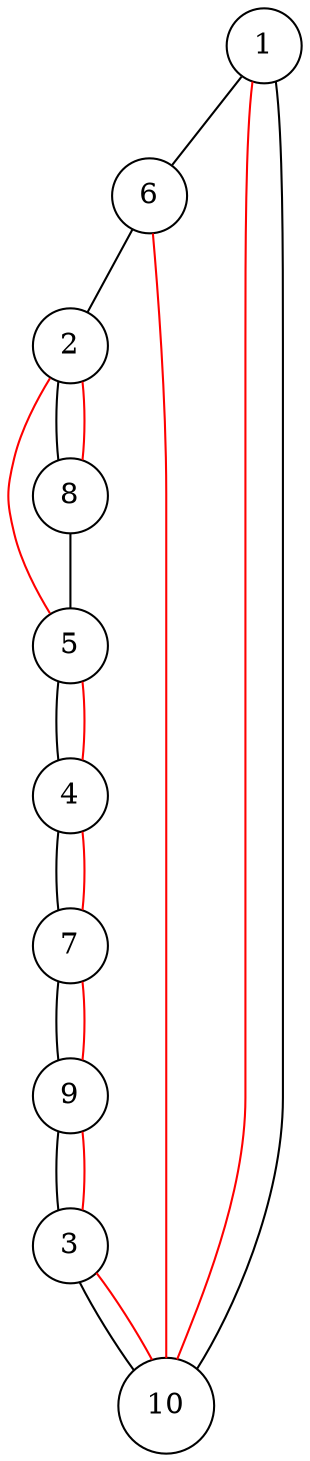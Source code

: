 graph random1012484 {
	node [shape=circle fillcolor=white]
	1 [ pos = "0.667158,3.291296!"]
	2 [ pos = "17.711670,14.948317!"]
	3 [ pos = "8.457189,7.426452!"]
	4 [ pos = "20.000000,12.982976!"]
	5 [ pos = "19.648191,15.435664!"]
	6 [ pos = "3.204100,11.130648!"]
	7 [ pos = "18.055529,12.025427!"]
	8 [ pos = "13.760635,15.675307!"]
	9 [ pos = "16.573455,9.454567!"]
	10 [ pos = "2.087824,7.511968!"]

	5 -- 4 [color = black]
	4 -- 7 [color = black]
	7 -- 9 [color = black]
	9 -- 3 [color = black]
	3 -- 10 [color = black]
	10 -- 1 [color = black]
	1 -- 6 [color = black]
	6 -- 2 [color = black]
	2 -- 8 [color = black]
	8 -- 5 [color = black]
	1 -- 10 [color = red]
	2 -- 5 [color = red]
	2 -- 8 [color = red]
	3 -- 10 [color = red]
	3 -- 9 [color = red]
	4 -- 7 [color = red]
	4 -- 5 [color = red]
	6 -- 10 [color = red]
	7 -- 9 [color = red]
}